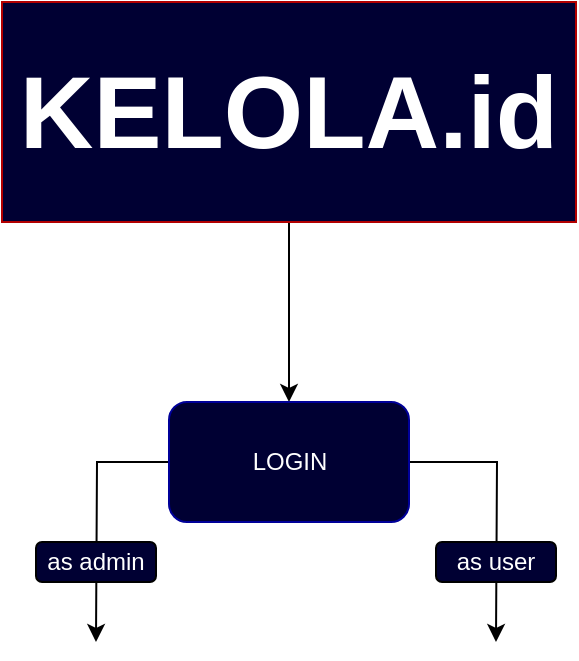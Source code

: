 <mxfile version="22.1.11" type="github">
  <diagram name="Page-1" id="40xObGimD8YpIX6pD9BG">
    <mxGraphModel dx="481" dy="250" grid="1" gridSize="10" guides="1" tooltips="1" connect="1" arrows="1" fold="1" page="1" pageScale="1" pageWidth="827" pageHeight="1169" math="0" shadow="0">
      <root>
        <mxCell id="0" />
        <mxCell id="1" parent="0" />
        <mxCell id="kmPnVxHn9LJS97Qf2xmE-2" style="edgeStyle=orthogonalEdgeStyle;rounded=0;orthogonalLoop=1;jettySize=auto;html=1;" edge="1" parent="1" source="kmPnVxHn9LJS97Qf2xmE-1">
          <mxGeometry relative="1" as="geometry">
            <mxPoint x="416.5" y="240" as="targetPoint" />
          </mxGeometry>
        </mxCell>
        <mxCell id="kmPnVxHn9LJS97Qf2xmE-1" value="&lt;b&gt;&lt;font style=&quot;font-size: 51px;&quot;&gt;KELOLA.id&lt;/font&gt;&lt;/b&gt;" style="rounded=0;whiteSpace=wrap;html=1;fillColor=#000033;fontColor=#ffffff;strokeColor=#B20000;" vertex="1" parent="1">
          <mxGeometry x="273" y="40" width="287" height="110" as="geometry" />
        </mxCell>
        <mxCell id="kmPnVxHn9LJS97Qf2xmE-4" style="edgeStyle=orthogonalEdgeStyle;rounded=0;orthogonalLoop=1;jettySize=auto;html=1;" edge="1" parent="1" source="kmPnVxHn9LJS97Qf2xmE-3">
          <mxGeometry relative="1" as="geometry">
            <mxPoint x="520" y="360" as="targetPoint" />
          </mxGeometry>
        </mxCell>
        <mxCell id="kmPnVxHn9LJS97Qf2xmE-5" style="edgeStyle=orthogonalEdgeStyle;rounded=0;orthogonalLoop=1;jettySize=auto;html=1;exitX=0;exitY=0.5;exitDx=0;exitDy=0;" edge="1" parent="1" source="kmPnVxHn9LJS97Qf2xmE-3">
          <mxGeometry relative="1" as="geometry">
            <mxPoint x="320" y="360" as="targetPoint" />
          </mxGeometry>
        </mxCell>
        <mxCell id="kmPnVxHn9LJS97Qf2xmE-3" value="&lt;font color=&quot;#ffffff&quot;&gt;LOGIN&lt;/font&gt;" style="rounded=1;whiteSpace=wrap;html=1;fillColor=#000033;strokeColor=#000099;" vertex="1" parent="1">
          <mxGeometry x="356.5" y="240" width="120" height="60" as="geometry" />
        </mxCell>
        <mxCell id="kmPnVxHn9LJS97Qf2xmE-6" value="&lt;font color=&quot;#ffffff&quot;&gt;as admin&lt;/font&gt;" style="rounded=1;whiteSpace=wrap;html=1;fillColor=#000033;" vertex="1" parent="1">
          <mxGeometry x="290" y="310" width="60" height="20" as="geometry" />
        </mxCell>
        <mxCell id="kmPnVxHn9LJS97Qf2xmE-8" value="&lt;font color=&quot;#ffffff&quot;&gt;as user&lt;/font&gt;" style="rounded=1;whiteSpace=wrap;html=1;fillColor=#000033;" vertex="1" parent="1">
          <mxGeometry x="490" y="310" width="60" height="20" as="geometry" />
        </mxCell>
      </root>
    </mxGraphModel>
  </diagram>
</mxfile>
